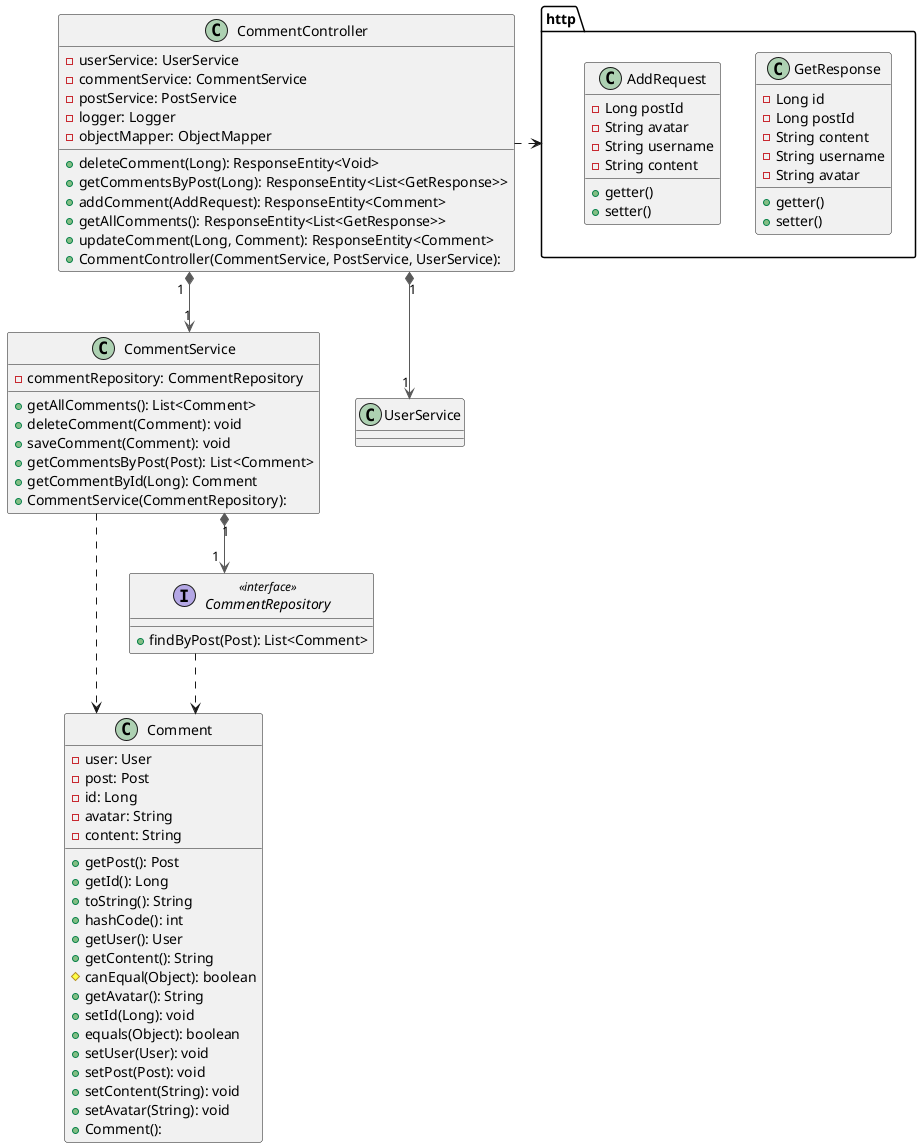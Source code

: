 @startuml

'!theme plain
top to bottom direction
skinparam linetype ortho

class Comment {
  - user: User
  - post: Post
  - id: Long
  - avatar: String
  - content: String
  + getPost(): Post
  + getId(): Long
  + toString(): String
  + hashCode(): int
  + getUser(): User
  + getContent(): String
  # canEqual(Object): boolean
  + getAvatar(): String
  + setId(Long): void
  + equals(Object): boolean
  + setUser(User): void
  + setPost(Post): void
  + setContent(String): void
  + setAvatar(String): void
  + Comment(): 
}
class CommentController {
  - userService: UserService
  - commentService: CommentService
  - postService: PostService
  - logger: Logger
  - objectMapper: ObjectMapper
  + deleteComment(Long): ResponseEntity<Void>
  + getCommentsByPost(Long): ResponseEntity<List<GetResponse>>
  + addComment(AddRequest): ResponseEntity<Comment>
  + getAllComments(): ResponseEntity<List<GetResponse>>
  + updateComment(Long, Comment): ResponseEntity<Comment>
  + CommentController(CommentService, PostService, UserService): 
}
interface CommentRepository << interface >> {
  + findByPost(Post): List<Comment>
}
class CommentService {
  - commentRepository: CommentRepository
  + getAllComments(): List<Comment>
  + deleteComment(Comment): void
  + saveComment(Comment): void
  + getCommentsByPost(Post): List<Comment>
  + getCommentById(Long): Comment
  + CommentService(CommentRepository): 
}

class http.GetResponse {
    - Long id
    - Long postId
    - String content
    - String username
    - String avatar
    + getter()
    + setter()
}
class http.AddRequest {
    - Long postId
    - String avatar
    - String username
    - String content
    + getter()
    + setter()
}

CommentController .> http
'CommentController  -[#595959,dashed]->  Comment
CommentController "1" *-[#595959,plain]-> "1" CommentService
CommentController "1" *-[#595959,plain]-> "1" UserService
CommentService    "1" *-[#595959,plain]-> "1" CommentRepository
CommentService ..> Comment
CommentRepository ..> Comment
@enduml

